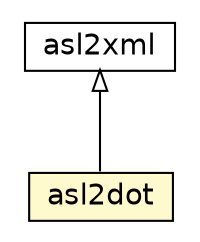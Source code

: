#!/usr/local/bin/dot
#
# Class diagram 
# Generated by UMLGraph version 5.1 (http://www.umlgraph.org/)
#

digraph G {
	edge [fontname="Helvetica",fontsize=10,labelfontname="Helvetica",labelfontsize=10];
	node [fontname="Helvetica",fontsize=10,shape=plaintext];
	nodesep=0.25;
	ranksep=0.5;
	// jason.util.asl2xml
	c68642 [label=<<table title="jason.util.asl2xml" border="0" cellborder="1" cellspacing="0" cellpadding="2" port="p" href="./asl2xml.html">
		<tr><td><table border="0" cellspacing="0" cellpadding="1">
<tr><td align="center" balign="center"> asl2xml </td></tr>
		</table></td></tr>
		</table>>, fontname="Helvetica", fontcolor="black", fontsize=14.0];
	// jason.util.asl2dot
	c68645 [label=<<table title="jason.util.asl2dot" border="0" cellborder="1" cellspacing="0" cellpadding="2" port="p" bgcolor="lemonChiffon" href="./asl2dot.html">
		<tr><td><table border="0" cellspacing="0" cellpadding="1">
<tr><td align="center" balign="center"> asl2dot </td></tr>
		</table></td></tr>
		</table>>, fontname="Helvetica", fontcolor="black", fontsize=14.0];
	//jason.util.asl2dot extends jason.util.asl2xml
	c68642:p -> c68645:p [dir=back,arrowtail=empty];
}


